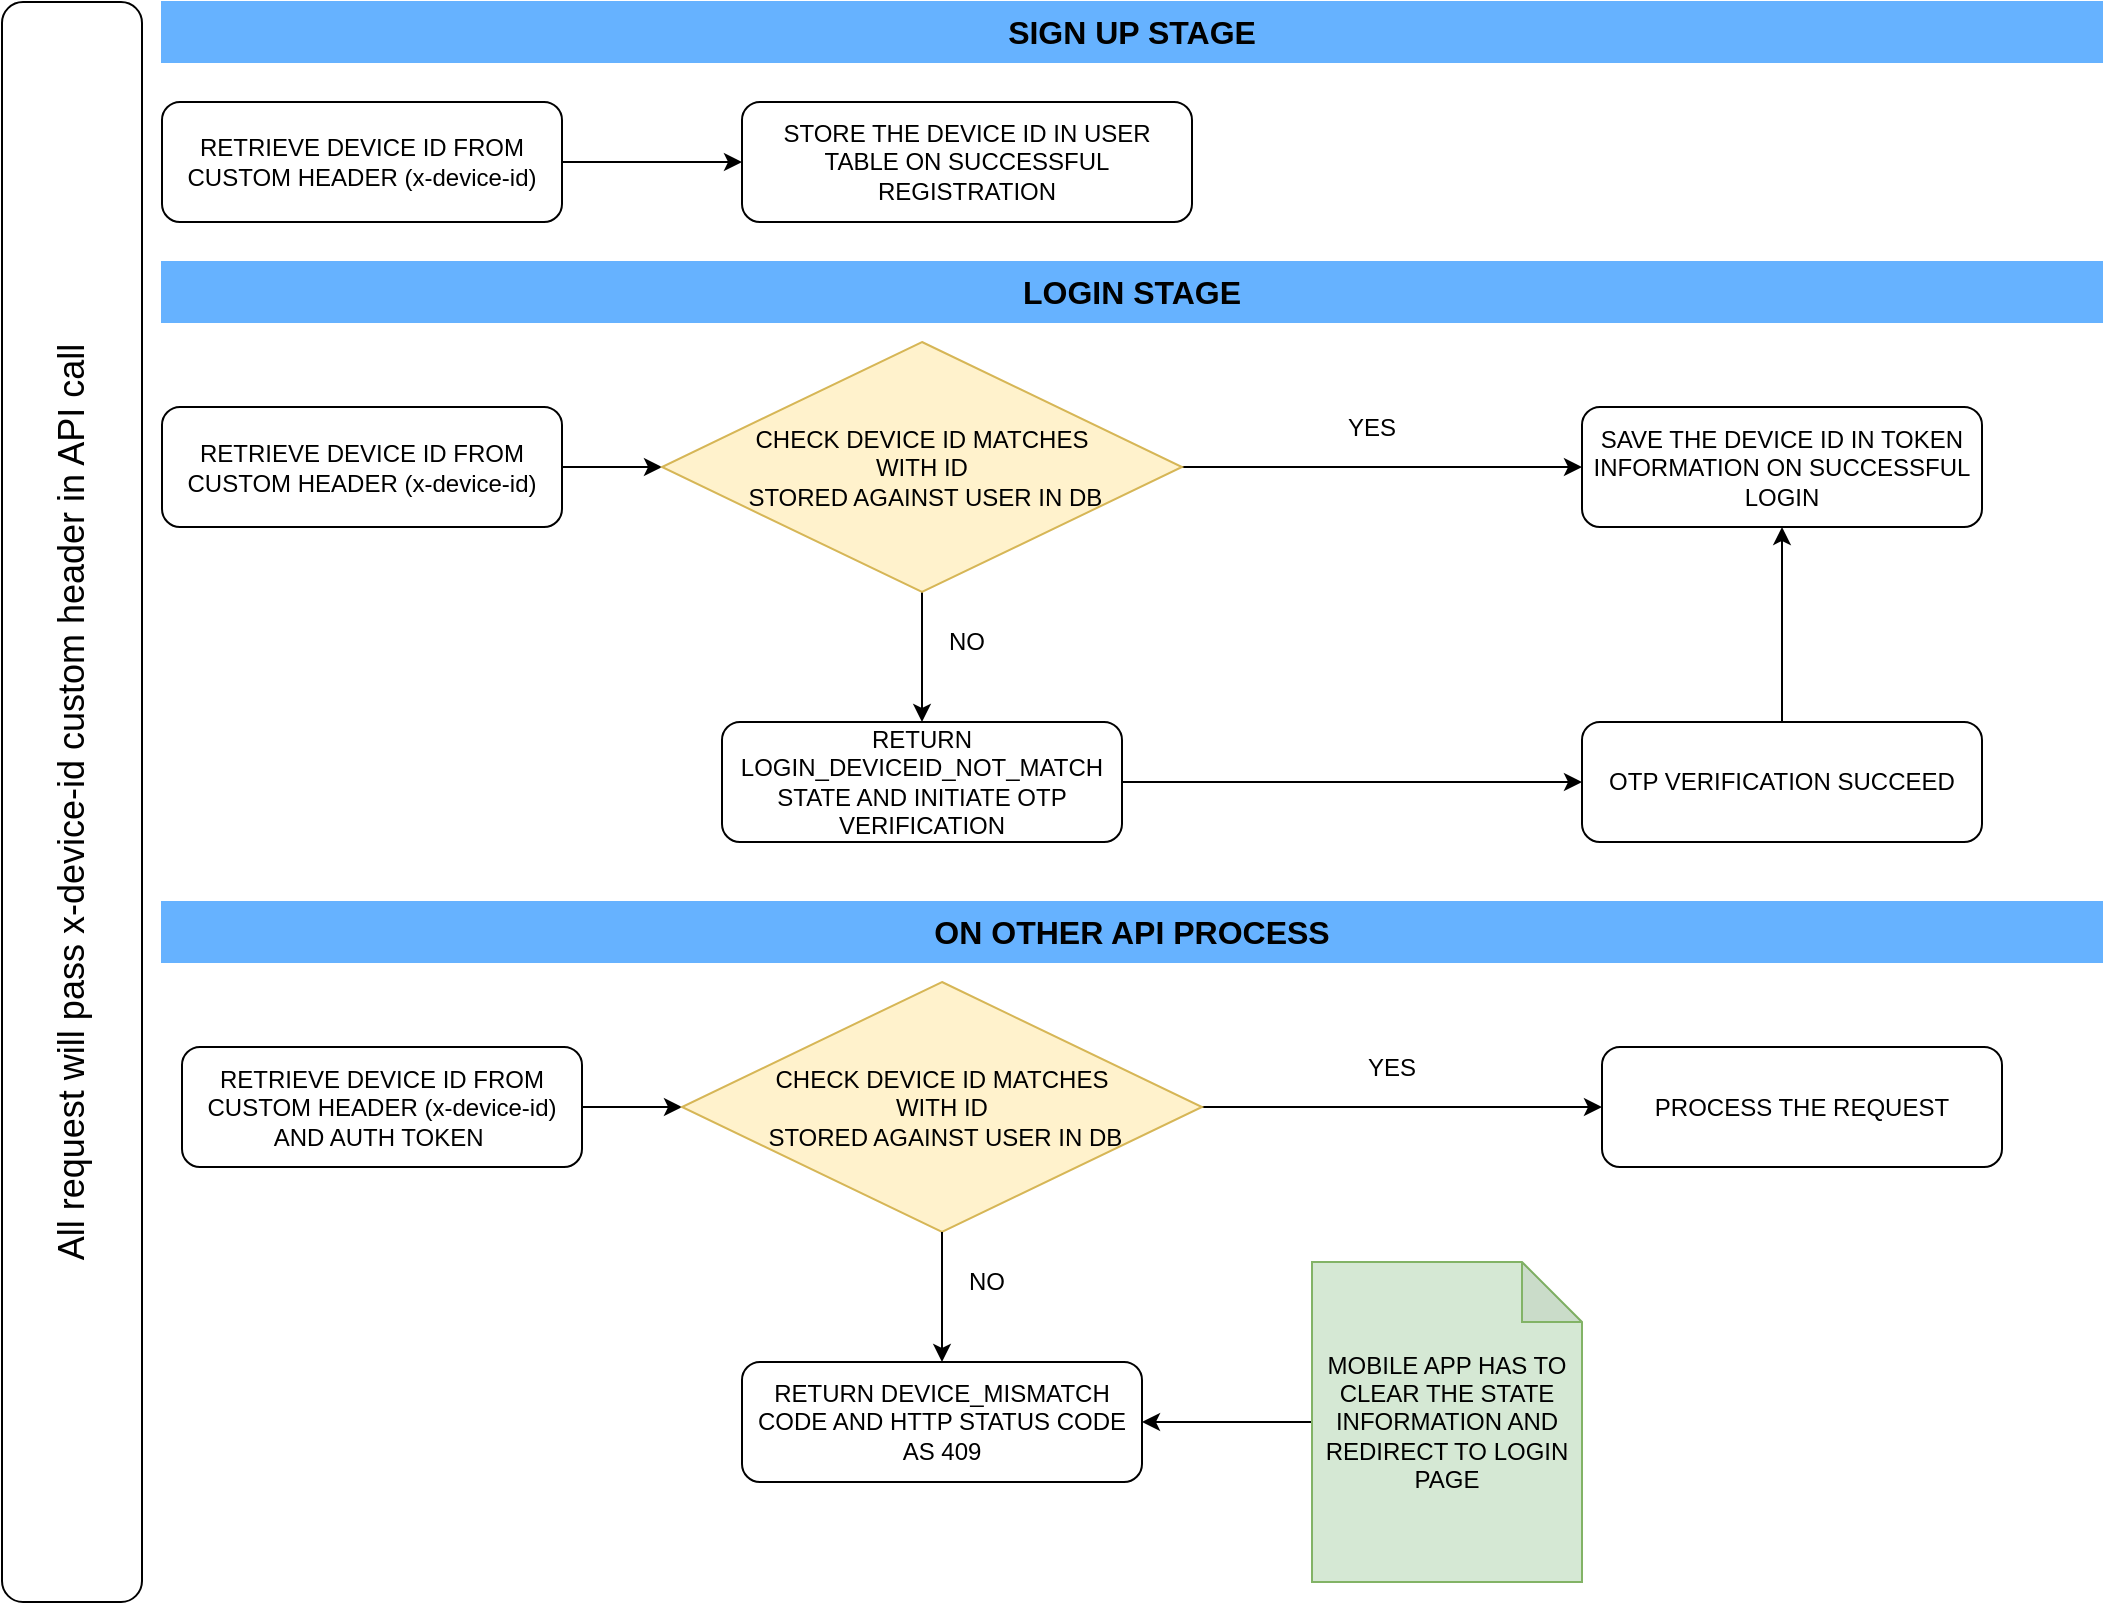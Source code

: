 <mxfile version="13.3.9" type="github">
  <diagram id="UjOl7C_jsXXyf1ehuvvA" name="Page-1">
    <mxGraphModel dx="1424" dy="786" grid="1" gridSize="10" guides="1" tooltips="1" connect="1" arrows="1" fold="1" page="1" pageScale="1" pageWidth="850" pageHeight="1100" math="0" shadow="0">
      <root>
        <mxCell id="0" />
        <mxCell id="1" parent="0" />
        <mxCell id="bYSNxd6Yn3illK7QRajw-2" value="&lt;font style=&quot;font-size: 18px&quot;&gt;All request will pass x-device-id custom header in API call&lt;/font&gt;" style="rounded=1;whiteSpace=wrap;html=1;horizontal=0;" vertex="1" parent="1">
          <mxGeometry x="30" y="110" width="70" height="800" as="geometry" />
        </mxCell>
        <mxCell id="bYSNxd6Yn3illK7QRajw-5" value="&lt;b&gt;&lt;font style=&quot;font-size: 16px&quot;&gt;SIGN UP STAGE&lt;/font&gt;&lt;/b&gt;" style="rounded=0;whiteSpace=wrap;html=1;strokeColor=#66B2FF;fillColor=#66B2FF;" vertex="1" parent="1">
          <mxGeometry x="110" y="110" width="970" height="30" as="geometry" />
        </mxCell>
        <mxCell id="bYSNxd6Yn3illK7QRajw-8" style="edgeStyle=orthogonalEdgeStyle;rounded=0;orthogonalLoop=1;jettySize=auto;html=1;entryX=0;entryY=0.5;entryDx=0;entryDy=0;" edge="1" parent="1" source="bYSNxd6Yn3illK7QRajw-6" target="bYSNxd6Yn3illK7QRajw-7">
          <mxGeometry relative="1" as="geometry">
            <mxPoint x="360" y="190" as="targetPoint" />
          </mxGeometry>
        </mxCell>
        <mxCell id="bYSNxd6Yn3illK7QRajw-6" value="RETRIEVE DEVICE ID FROM CUSTOM HEADER (x-device-id)" style="rounded=1;whiteSpace=wrap;html=1;fillColor=#FFFFFF;" vertex="1" parent="1">
          <mxGeometry x="110" y="160" width="200" height="60" as="geometry" />
        </mxCell>
        <mxCell id="bYSNxd6Yn3illK7QRajw-7" value="STORE THE DEVICE ID IN USER TABLE ON SUCCESSFUL REGISTRATION" style="rounded=1;whiteSpace=wrap;html=1;strokeColor=#000000;fillColor=#FFFFFF;" vertex="1" parent="1">
          <mxGeometry x="400" y="160" width="225" height="60" as="geometry" />
        </mxCell>
        <mxCell id="bYSNxd6Yn3illK7QRajw-9" value="&lt;b&gt;&lt;font style=&quot;font-size: 16px&quot;&gt;LOGIN STAGE&lt;/font&gt;&lt;/b&gt;" style="rounded=0;whiteSpace=wrap;html=1;strokeColor=#66B2FF;fillColor=#66B2FF;" vertex="1" parent="1">
          <mxGeometry x="110" y="240" width="970" height="30" as="geometry" />
        </mxCell>
        <mxCell id="bYSNxd6Yn3illK7QRajw-14" style="edgeStyle=orthogonalEdgeStyle;rounded=0;orthogonalLoop=1;jettySize=auto;html=1;entryX=0;entryY=0.5;entryDx=0;entryDy=0;" edge="1" parent="1" source="bYSNxd6Yn3illK7QRajw-10" target="bYSNxd6Yn3illK7QRajw-33">
          <mxGeometry relative="1" as="geometry">
            <mxPoint x="360" y="320" as="targetPoint" />
          </mxGeometry>
        </mxCell>
        <mxCell id="bYSNxd6Yn3illK7QRajw-10" value="RETRIEVE DEVICE ID FROM CUSTOM HEADER (x-device-id)" style="rounded=1;whiteSpace=wrap;html=1;fillColor=#FFFFFF;" vertex="1" parent="1">
          <mxGeometry x="110" y="312.5" width="200" height="60" as="geometry" />
        </mxCell>
        <mxCell id="bYSNxd6Yn3illK7QRajw-16" style="edgeStyle=orthogonalEdgeStyle;rounded=0;orthogonalLoop=1;jettySize=auto;html=1;exitX=1;exitY=0.5;exitDx=0;exitDy=0;" edge="1" parent="1" source="bYSNxd6Yn3illK7QRajw-33" target="bYSNxd6Yn3illK7QRajw-15">
          <mxGeometry relative="1" as="geometry">
            <mxPoint x="560" y="320" as="sourcePoint" />
          </mxGeometry>
        </mxCell>
        <mxCell id="bYSNxd6Yn3illK7QRajw-21" style="edgeStyle=orthogonalEdgeStyle;rounded=0;orthogonalLoop=1;jettySize=auto;html=1;entryX=0.5;entryY=0;entryDx=0;entryDy=0;exitX=0.5;exitY=1;exitDx=0;exitDy=0;" edge="1" parent="1" source="bYSNxd6Yn3illK7QRajw-33" target="bYSNxd6Yn3illK7QRajw-20">
          <mxGeometry relative="1" as="geometry">
            <mxPoint x="460" y="350" as="sourcePoint" />
          </mxGeometry>
        </mxCell>
        <mxCell id="bYSNxd6Yn3illK7QRajw-15" value="SAVE THE DEVICE ID IN TOKEN INFORMATION ON SUCCESSFUL LOGIN" style="rounded=1;whiteSpace=wrap;html=1;fillColor=#FFFFFF;" vertex="1" parent="1">
          <mxGeometry x="820" y="312.5" width="200" height="60" as="geometry" />
        </mxCell>
        <mxCell id="bYSNxd6Yn3illK7QRajw-19" value="YES" style="text;html=1;strokeColor=none;fillColor=none;align=center;verticalAlign=middle;whiteSpace=wrap;rounded=0;" vertex="1" parent="1">
          <mxGeometry x="640" y="312.5" width="150" height="20" as="geometry" />
        </mxCell>
        <mxCell id="bYSNxd6Yn3illK7QRajw-25" style="edgeStyle=orthogonalEdgeStyle;rounded=0;orthogonalLoop=1;jettySize=auto;html=1;entryX=0;entryY=0.5;entryDx=0;entryDy=0;" edge="1" parent="1" source="bYSNxd6Yn3illK7QRajw-20" target="bYSNxd6Yn3illK7QRajw-24">
          <mxGeometry relative="1" as="geometry" />
        </mxCell>
        <mxCell id="bYSNxd6Yn3illK7QRajw-20" value="RETURN LOGIN_DEVICEID_NOT_MATCH STATE AND INITIATE OTP VERIFICATION" style="rounded=1;whiteSpace=wrap;html=1;fillColor=#FFFFFF;" vertex="1" parent="1">
          <mxGeometry x="390" y="470" width="200" height="60" as="geometry" />
        </mxCell>
        <mxCell id="bYSNxd6Yn3illK7QRajw-22" value="NO" style="text;html=1;strokeColor=none;fillColor=none;align=center;verticalAlign=middle;whiteSpace=wrap;rounded=0;" vertex="1" parent="1">
          <mxGeometry x="425" y="420" width="175" height="20" as="geometry" />
        </mxCell>
        <mxCell id="bYSNxd6Yn3illK7QRajw-26" style="edgeStyle=orthogonalEdgeStyle;rounded=0;orthogonalLoop=1;jettySize=auto;html=1;entryX=0.5;entryY=1;entryDx=0;entryDy=0;" edge="1" parent="1" source="bYSNxd6Yn3illK7QRajw-24" target="bYSNxd6Yn3illK7QRajw-15">
          <mxGeometry relative="1" as="geometry" />
        </mxCell>
        <mxCell id="bYSNxd6Yn3illK7QRajw-24" value="OTP VERIFICATION SUCCEED" style="rounded=1;whiteSpace=wrap;html=1;fillColor=#FFFFFF;" vertex="1" parent="1">
          <mxGeometry x="820" y="470" width="200" height="60" as="geometry" />
        </mxCell>
        <mxCell id="bYSNxd6Yn3illK7QRajw-27" value="&lt;b&gt;&lt;font style=&quot;font-size: 16px&quot;&gt;ON OTHER API PROCESS&lt;/font&gt;&lt;/b&gt;" style="rounded=0;whiteSpace=wrap;html=1;strokeColor=#66B2FF;fillColor=#66B2FF;" vertex="1" parent="1">
          <mxGeometry x="110" y="560" width="970" height="30" as="geometry" />
        </mxCell>
        <mxCell id="bYSNxd6Yn3illK7QRajw-30" style="edgeStyle=orthogonalEdgeStyle;rounded=0;orthogonalLoop=1;jettySize=auto;html=1;entryX=0;entryY=0.5;entryDx=0;entryDy=0;" edge="1" parent="1" target="bYSNxd6Yn3illK7QRajw-29">
          <mxGeometry relative="1" as="geometry">
            <mxPoint x="310" y="640" as="sourcePoint" />
          </mxGeometry>
        </mxCell>
        <mxCell id="bYSNxd6Yn3illK7QRajw-32" style="edgeStyle=orthogonalEdgeStyle;rounded=0;orthogonalLoop=1;jettySize=auto;html=1;" edge="1" parent="1" target="bYSNxd6Yn3illK7QRajw-31">
          <mxGeometry relative="1" as="geometry">
            <mxPoint x="560" y="640" as="sourcePoint" />
          </mxGeometry>
        </mxCell>
        <mxCell id="bYSNxd6Yn3illK7QRajw-33" value="CHECK DEVICE ID MATCHES &lt;br&gt;WITH ID&lt;br&gt;&amp;nbsp;STORED AGAINST USER IN DB" style="rhombus;whiteSpace=wrap;html=1;strokeColor=#d6b656;fillColor=#fff2cc;" vertex="1" parent="1">
          <mxGeometry x="360" y="280" width="260" height="125" as="geometry" />
        </mxCell>
        <mxCell id="bYSNxd6Yn3illK7QRajw-42" style="edgeStyle=orthogonalEdgeStyle;rounded=0;orthogonalLoop=1;jettySize=auto;html=1;" edge="1" parent="1" source="bYSNxd6Yn3illK7QRajw-35" target="bYSNxd6Yn3illK7QRajw-36">
          <mxGeometry relative="1" as="geometry" />
        </mxCell>
        <mxCell id="bYSNxd6Yn3illK7QRajw-35" value="RETRIEVE DEVICE ID FROM CUSTOM HEADER (x-device-id) AND AUTH TOKEN&amp;nbsp;" style="rounded=1;whiteSpace=wrap;html=1;fillColor=#FFFFFF;" vertex="1" parent="1">
          <mxGeometry x="120" y="632.5" width="200" height="60" as="geometry" />
        </mxCell>
        <mxCell id="bYSNxd6Yn3illK7QRajw-43" style="edgeStyle=orthogonalEdgeStyle;rounded=0;orthogonalLoop=1;jettySize=auto;html=1;entryX=0;entryY=0.5;entryDx=0;entryDy=0;" edge="1" parent="1" source="bYSNxd6Yn3illK7QRajw-36" target="bYSNxd6Yn3illK7QRajw-37">
          <mxGeometry relative="1" as="geometry" />
        </mxCell>
        <mxCell id="bYSNxd6Yn3illK7QRajw-36" value="CHECK DEVICE ID MATCHES &lt;br&gt;WITH ID&lt;br&gt;&amp;nbsp;STORED AGAINST USER IN DB" style="rhombus;whiteSpace=wrap;html=1;strokeColor=#d6b656;fillColor=#fff2cc;" vertex="1" parent="1">
          <mxGeometry x="370" y="600" width="260" height="125" as="geometry" />
        </mxCell>
        <mxCell id="bYSNxd6Yn3illK7QRajw-37" value="PROCESS THE REQUEST" style="rounded=1;whiteSpace=wrap;html=1;fillColor=#FFFFFF;" vertex="1" parent="1">
          <mxGeometry x="830" y="632.5" width="200" height="60" as="geometry" />
        </mxCell>
        <mxCell id="bYSNxd6Yn3illK7QRajw-39" value="RETURN DEVICE_MISMATCH CODE AND HTTP STATUS CODE AS 409" style="rounded=1;whiteSpace=wrap;html=1;fillColor=#FFFFFF;" vertex="1" parent="1">
          <mxGeometry x="400" y="790" width="200" height="60" as="geometry" />
        </mxCell>
        <mxCell id="bYSNxd6Yn3illK7QRajw-40" value="YES" style="text;html=1;strokeColor=none;fillColor=none;align=center;verticalAlign=middle;whiteSpace=wrap;rounded=0;" vertex="1" parent="1">
          <mxGeometry x="650" y="632.5" width="150" height="20" as="geometry" />
        </mxCell>
        <mxCell id="bYSNxd6Yn3illK7QRajw-41" value="NO" style="text;html=1;strokeColor=none;fillColor=none;align=center;verticalAlign=middle;whiteSpace=wrap;rounded=0;" vertex="1" parent="1">
          <mxGeometry x="435" y="740" width="175" height="20" as="geometry" />
        </mxCell>
        <mxCell id="bYSNxd6Yn3illK7QRajw-47" style="edgeStyle=orthogonalEdgeStyle;rounded=0;orthogonalLoop=1;jettySize=auto;html=1;exitX=0.5;exitY=1;exitDx=0;exitDy=0;" edge="1" parent="1" source="bYSNxd6Yn3illK7QRajw-36" target="bYSNxd6Yn3illK7QRajw-39">
          <mxGeometry relative="1" as="geometry">
            <mxPoint x="500" y="415" as="sourcePoint" />
            <mxPoint x="500" y="480" as="targetPoint" />
          </mxGeometry>
        </mxCell>
        <mxCell id="bYSNxd6Yn3illK7QRajw-50" style="edgeStyle=orthogonalEdgeStyle;rounded=0;orthogonalLoop=1;jettySize=auto;html=1;entryX=1;entryY=0.5;entryDx=0;entryDy=0;" edge="1" parent="1" source="bYSNxd6Yn3illK7QRajw-49" target="bYSNxd6Yn3illK7QRajw-39">
          <mxGeometry relative="1" as="geometry" />
        </mxCell>
        <mxCell id="bYSNxd6Yn3illK7QRajw-49" value="MOBILE APP HAS TO CLEAR THE STATE INFORMATION AND REDIRECT TO LOGIN PAGE" style="shape=note;whiteSpace=wrap;html=1;backgroundOutline=1;darkOpacity=0.05;strokeColor=#82b366;fillColor=#d5e8d4;" vertex="1" parent="1">
          <mxGeometry x="685" y="740" width="135" height="160" as="geometry" />
        </mxCell>
      </root>
    </mxGraphModel>
  </diagram>
</mxfile>
